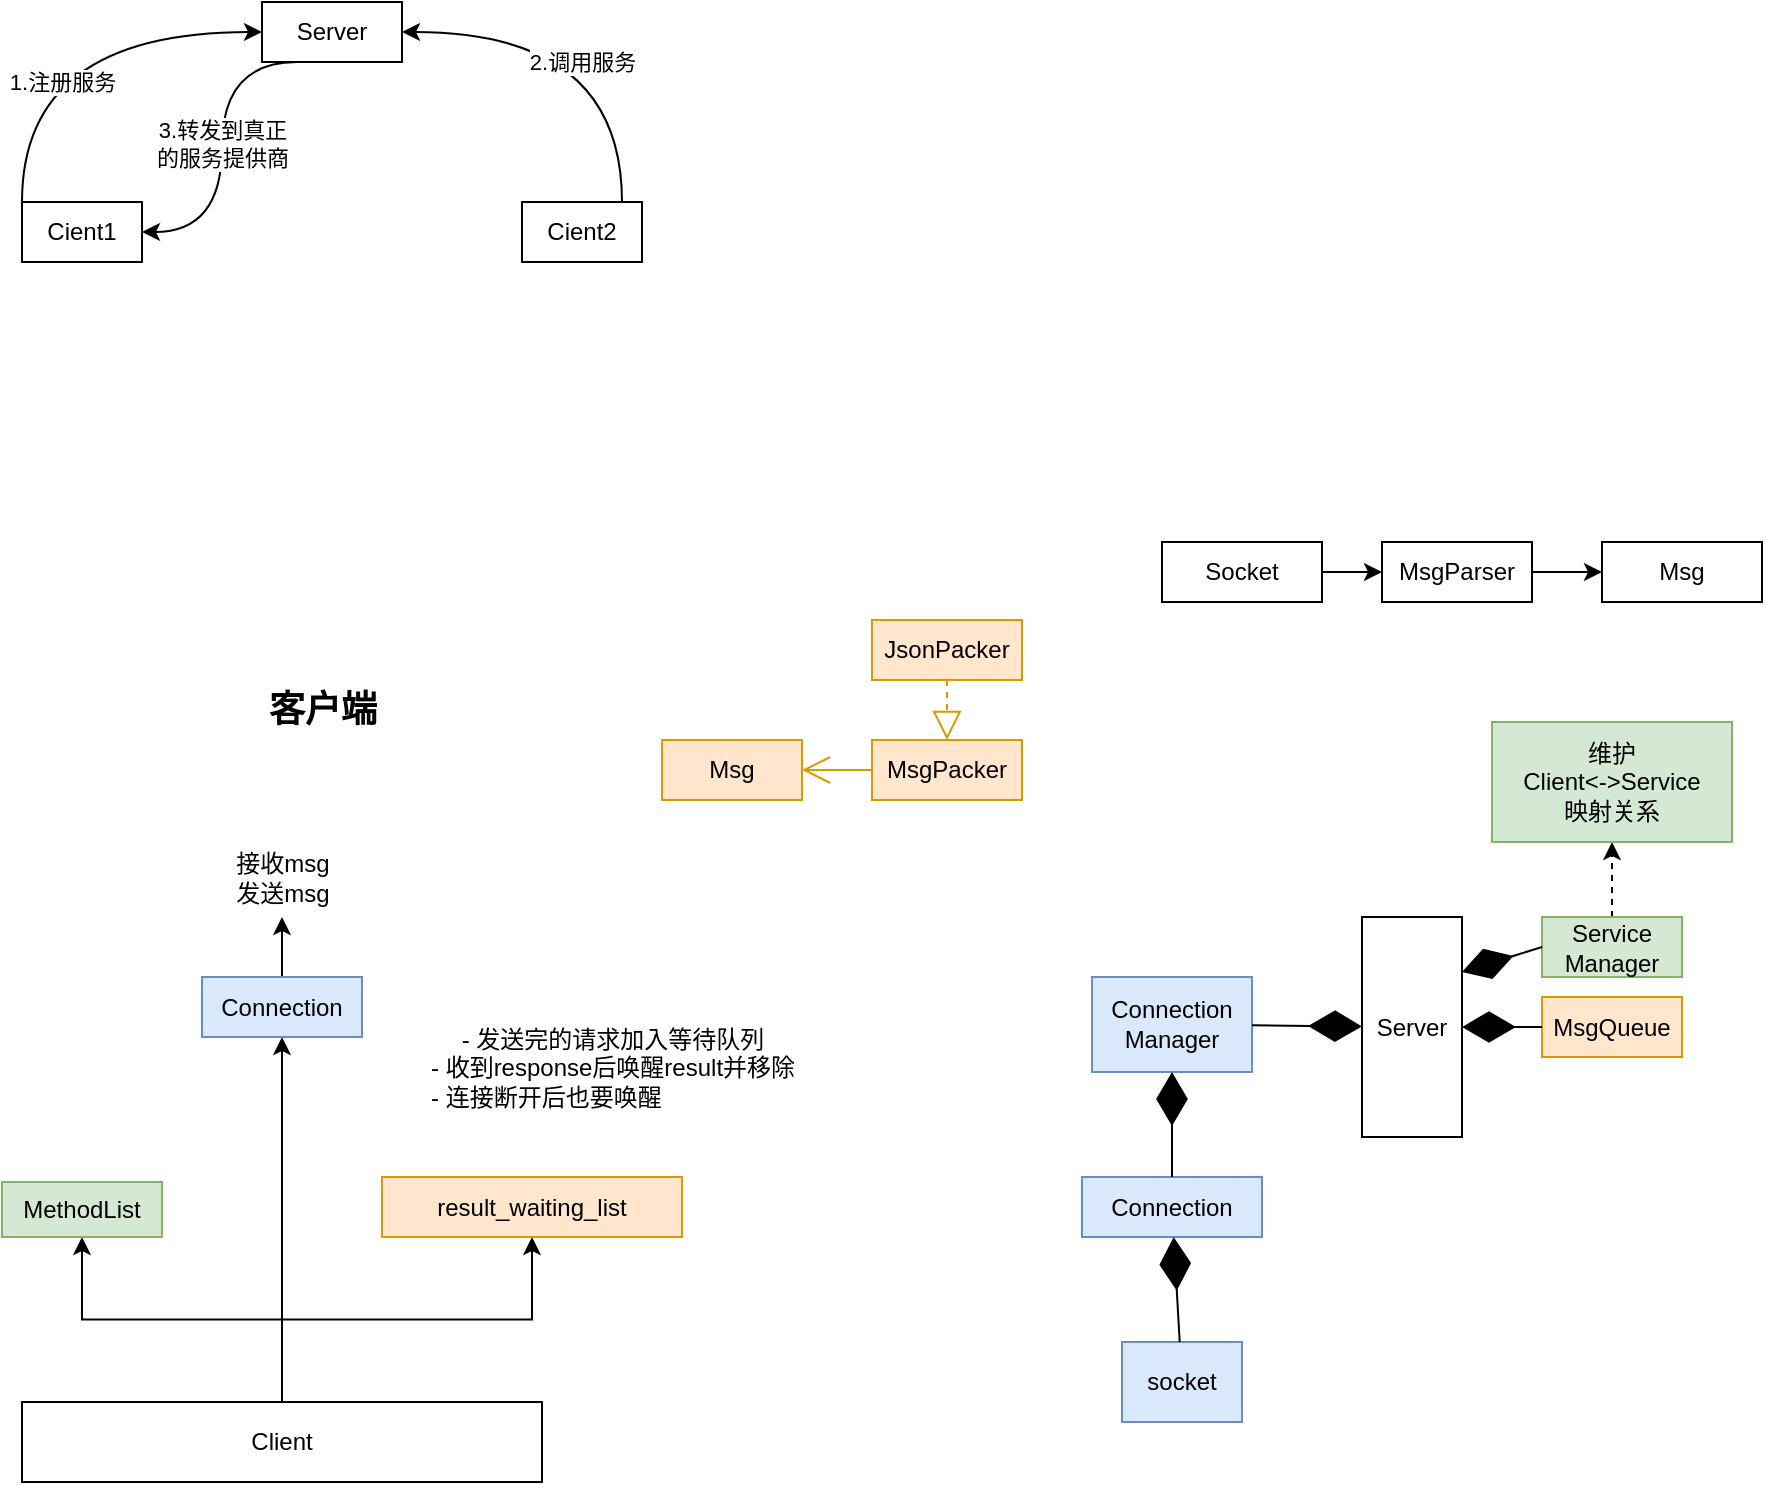 <mxfile version="21.6.8" type="device" pages="2">
  <diagram id="yhYb1_Pa4KEcqXSGW6nk" name="Page-1">
    <mxGraphModel dx="1220" dy="828" grid="1" gridSize="10" guides="1" tooltips="1" connect="1" arrows="1" fold="1" page="1" pageScale="1" pageWidth="1169" pageHeight="827" math="0" shadow="0">
      <root>
        <mxCell id="0" />
        <mxCell id="1" parent="0" />
        <mxCell id="2" value="Msg" style="whiteSpace=wrap;html=1;fillColor=#ffe6cc;strokeColor=#d79b00;" parent="1" vertex="1">
          <mxGeometry x="350" y="409" width="70" height="30" as="geometry" />
        </mxCell>
        <mxCell id="3" value="MsgPacker" style="whiteSpace=wrap;html=1;fillColor=#ffe6cc;strokeColor=#d79b00;" parent="1" vertex="1">
          <mxGeometry x="455" y="409" width="75" height="30" as="geometry" />
        </mxCell>
        <mxCell id="4" value="JsonPacker" style="whiteSpace=wrap;html=1;fillColor=#ffe6cc;strokeColor=#d79b00;" parent="1" vertex="1">
          <mxGeometry x="455" y="349" width="75" height="30" as="geometry" />
        </mxCell>
        <mxCell id="6" value="" style="endArrow=block;dashed=1;endFill=0;endSize=12;html=1;entryX=0.5;entryY=0;entryDx=0;entryDy=0;exitX=0.5;exitY=1;exitDx=0;exitDy=0;fillColor=#ffe6cc;strokeColor=#d79b00;" parent="1" source="4" target="3" edge="1">
          <mxGeometry width="160" relative="1" as="geometry">
            <mxPoint x="480" y="259" as="sourcePoint" />
            <mxPoint x="540" y="429" as="targetPoint" />
          </mxGeometry>
        </mxCell>
        <mxCell id="7" value="" style="endArrow=open;endFill=1;endSize=12;html=1;exitX=0;exitY=0.5;exitDx=0;exitDy=0;entryX=1;entryY=0.5;entryDx=0;entryDy=0;fillColor=#ffe6cc;strokeColor=#d79b00;" parent="1" source="3" target="2" edge="1">
          <mxGeometry width="160" relative="1" as="geometry">
            <mxPoint x="380" y="429" as="sourcePoint" />
            <mxPoint x="540" y="429" as="targetPoint" />
          </mxGeometry>
        </mxCell>
        <mxCell id="8" value="Server" style="whiteSpace=wrap;html=1;" parent="1" vertex="1">
          <mxGeometry x="700" y="497.5" width="50" height="110" as="geometry" />
        </mxCell>
        <mxCell id="pMTz1dGYJ1eAVEwI1yKL-49" style="edgeStyle=orthogonalEdgeStyle;rounded=0;orthogonalLoop=1;jettySize=auto;html=1;" parent="1" source="9" target="34" edge="1">
          <mxGeometry relative="1" as="geometry" />
        </mxCell>
        <mxCell id="pMTz1dGYJ1eAVEwI1yKL-50" style="edgeStyle=orthogonalEdgeStyle;rounded=0;orthogonalLoop=1;jettySize=auto;html=1;" parent="1" source="9" target="18" edge="1">
          <mxGeometry relative="1" as="geometry" />
        </mxCell>
        <mxCell id="pMTz1dGYJ1eAVEwI1yKL-51" style="edgeStyle=orthogonalEdgeStyle;rounded=0;orthogonalLoop=1;jettySize=auto;html=1;" parent="1" source="9" target="24" edge="1">
          <mxGeometry relative="1" as="geometry" />
        </mxCell>
        <mxCell id="9" value="Client" style="whiteSpace=wrap;html=1;" parent="1" vertex="1">
          <mxGeometry x="30" y="740" width="260" height="40" as="geometry" />
        </mxCell>
        <mxCell id="10" value="Connection" style="whiteSpace=wrap;html=1;fillColor=#dae8fc;strokeColor=#6c8ebf;" parent="1" vertex="1">
          <mxGeometry x="560" y="627.5" width="90" height="30" as="geometry" />
        </mxCell>
        <mxCell id="13" value="Connection&lt;br&gt;Manager" style="whiteSpace=wrap;html=1;fillColor=#dae8fc;strokeColor=#6c8ebf;" parent="1" vertex="1">
          <mxGeometry x="565" y="527.5" width="80" height="47.5" as="geometry" />
        </mxCell>
        <mxCell id="14" value="" style="endArrow=diamondThin;endFill=1;endSize=24;html=1;" parent="1" source="10" target="13" edge="1">
          <mxGeometry width="160" relative="1" as="geometry">
            <mxPoint x="630" y="802.5" as="sourcePoint" />
            <mxPoint x="790" y="802.5" as="targetPoint" />
          </mxGeometry>
        </mxCell>
        <mxCell id="15" value="" style="endArrow=diamondThin;endFill=1;endSize=24;html=1;" parent="1" source="13" target="8" edge="1">
          <mxGeometry width="160" relative="1" as="geometry">
            <mxPoint x="760" y="692.5" as="sourcePoint" />
            <mxPoint x="920" y="692.5" as="targetPoint" />
          </mxGeometry>
        </mxCell>
        <mxCell id="16" value="socket" style="whiteSpace=wrap;html=1;fillColor=#dae8fc;strokeColor=#6c8ebf;" parent="1" vertex="1">
          <mxGeometry x="580" y="710" width="60" height="40" as="geometry" />
        </mxCell>
        <mxCell id="17" value="" style="endArrow=diamondThin;endFill=1;endSize=24;html=1;" parent="1" source="16" target="10" edge="1">
          <mxGeometry width="160" relative="1" as="geometry">
            <mxPoint x="540" y="702.5" as="sourcePoint" />
            <mxPoint x="700" y="702.5" as="targetPoint" />
          </mxGeometry>
        </mxCell>
        <mxCell id="pMTz1dGYJ1eAVEwI1yKL-53" style="edgeStyle=orthogonalEdgeStyle;rounded=0;orthogonalLoop=1;jettySize=auto;html=1;" parent="1" source="18" target="pMTz1dGYJ1eAVEwI1yKL-52" edge="1">
          <mxGeometry relative="1" as="geometry" />
        </mxCell>
        <mxCell id="18" value="Connection" style="whiteSpace=wrap;html=1;fillColor=#dae8fc;strokeColor=#6c8ebf;" parent="1" vertex="1">
          <mxGeometry x="120" y="527.5" width="80" height="30" as="geometry" />
        </mxCell>
        <mxCell id="20" value="MsgQueue" style="whiteSpace=wrap;html=1;fillColor=#ffe6cc;strokeColor=#d79b00;" parent="1" vertex="1">
          <mxGeometry x="790" y="537.5" width="70" height="30" as="geometry" />
        </mxCell>
        <mxCell id="21" value="" style="endArrow=diamondThin;endFill=1;endSize=24;html=1;entryX=1;entryY=0.5;entryDx=0;entryDy=0;exitX=0;exitY=0.5;exitDx=0;exitDy=0;" parent="1" source="20" target="8" edge="1">
          <mxGeometry width="160" relative="1" as="geometry">
            <mxPoint x="980" y="557.5" as="sourcePoint" />
            <mxPoint x="1140" y="557.5" as="targetPoint" />
          </mxGeometry>
        </mxCell>
        <mxCell id="36" style="edgeStyle=none;html=1;entryX=0.5;entryY=1;entryDx=0;entryDy=0;dashed=1;fontSize=12;startArrow=none;startFill=0;" parent="1" source="22" target="35" edge="1">
          <mxGeometry relative="1" as="geometry" />
        </mxCell>
        <mxCell id="22" value="Service&lt;br&gt;Manager" style="whiteSpace=wrap;html=1;fillColor=#d5e8d4;strokeColor=#82b366;" parent="1" vertex="1">
          <mxGeometry x="790" y="497.5" width="70" height="30" as="geometry" />
        </mxCell>
        <mxCell id="23" value="" style="endArrow=diamondThin;endFill=1;endSize=24;html=1;entryX=1;entryY=0.25;entryDx=0;entryDy=0;exitX=0;exitY=0.5;exitDx=0;exitDy=0;" parent="1" source="22" target="8" edge="1">
          <mxGeometry width="160" relative="1" as="geometry">
            <mxPoint x="980" y="557.5" as="sourcePoint" />
            <mxPoint x="1140" y="557.5" as="targetPoint" />
          </mxGeometry>
        </mxCell>
        <mxCell id="24" value="result_waiting_list" style="whiteSpace=wrap;html=1;fillColor=#ffe6cc;strokeColor=#d79b00;" parent="1" vertex="1">
          <mxGeometry x="210" y="627.5" width="150" height="30" as="geometry" />
        </mxCell>
        <mxCell id="34" value="MethodList" style="rounded=0;whiteSpace=wrap;html=1;fontSize=12;fillColor=#d5e8d4;strokeColor=#82b366;" parent="1" vertex="1">
          <mxGeometry x="20" y="630" width="80" height="27.5" as="geometry" />
        </mxCell>
        <mxCell id="35" value="维护&lt;br&gt;Client&amp;lt;-&amp;gt;Service&lt;br&gt;映射关系" style="whiteSpace=wrap;html=1;fontSize=12;fillColor=#d5e8d4;strokeColor=#82b366;" parent="1" vertex="1">
          <mxGeometry x="765" y="400" width="120" height="60" as="geometry" />
        </mxCell>
        <mxCell id="vuD3TyZAoR7QyT98AIXM-40" style="rounded=0;orthogonalLoop=1;jettySize=auto;html=1;" parent="1" source="vuD3TyZAoR7QyT98AIXM-38" target="vuD3TyZAoR7QyT98AIXM-39" edge="1">
          <mxGeometry relative="1" as="geometry" />
        </mxCell>
        <mxCell id="vuD3TyZAoR7QyT98AIXM-38" value="MsgParser" style="whiteSpace=wrap;html=1;" parent="1" vertex="1">
          <mxGeometry x="710" y="310" width="75" height="30" as="geometry" />
        </mxCell>
        <mxCell id="vuD3TyZAoR7QyT98AIXM-39" value="Msg" style="whiteSpace=wrap;html=1;" parent="1" vertex="1">
          <mxGeometry x="820" y="310" width="80" height="30" as="geometry" />
        </mxCell>
        <mxCell id="vuD3TyZAoR7QyT98AIXM-42" style="rounded=0;orthogonalLoop=1;jettySize=auto;html=1;" parent="1" source="vuD3TyZAoR7QyT98AIXM-41" target="vuD3TyZAoR7QyT98AIXM-38" edge="1">
          <mxGeometry relative="1" as="geometry" />
        </mxCell>
        <mxCell id="vuD3TyZAoR7QyT98AIXM-41" value="Socket" style="whiteSpace=wrap;html=1;" parent="1" vertex="1">
          <mxGeometry x="600" y="310" width="80" height="30" as="geometry" />
        </mxCell>
        <mxCell id="pMTz1dGYJ1eAVEwI1yKL-38" value="客户端" style="text;html=1;align=center;verticalAlign=middle;resizable=0;points=[];autosize=1;strokeColor=none;fillColor=none;fontSize=18;fontStyle=1" parent="1" vertex="1">
          <mxGeometry x="140" y="374" width="80" height="40" as="geometry" />
        </mxCell>
        <mxCell id="pMTz1dGYJ1eAVEwI1yKL-47" style="edgeStyle=orthogonalEdgeStyle;rounded=0;orthogonalLoop=1;jettySize=auto;html=1;curved=1;exitX=0.25;exitY=1;exitDx=0;exitDy=0;" parent="1" source="pMTz1dGYJ1eAVEwI1yKL-39" target="pMTz1dGYJ1eAVEwI1yKL-40" edge="1">
          <mxGeometry relative="1" as="geometry">
            <Array as="points">
              <mxPoint x="130" y="70" />
              <mxPoint x="130" y="155" />
            </Array>
          </mxGeometry>
        </mxCell>
        <mxCell id="pMTz1dGYJ1eAVEwI1yKL-48" value="3.转发到真正&lt;br&gt;的服务提供商" style="edgeLabel;html=1;align=center;verticalAlign=middle;resizable=0;points=[];" parent="pMTz1dGYJ1eAVEwI1yKL-47" vertex="1" connectable="0">
          <mxGeometry x="-0.497" y="-19" relative="1" as="geometry">
            <mxPoint x="19" y="37" as="offset" />
          </mxGeometry>
        </mxCell>
        <mxCell id="pMTz1dGYJ1eAVEwI1yKL-39" value="Server" style="whiteSpace=wrap;html=1;" parent="1" vertex="1">
          <mxGeometry x="150" y="40" width="70" height="30" as="geometry" />
        </mxCell>
        <mxCell id="pMTz1dGYJ1eAVEwI1yKL-41" style="edgeStyle=orthogonalEdgeStyle;rounded=0;orthogonalLoop=1;jettySize=auto;html=1;curved=1;" parent="1" source="pMTz1dGYJ1eAVEwI1yKL-40" target="pMTz1dGYJ1eAVEwI1yKL-39" edge="1">
          <mxGeometry relative="1" as="geometry">
            <Array as="points">
              <mxPoint x="30" y="55" />
            </Array>
          </mxGeometry>
        </mxCell>
        <mxCell id="pMTz1dGYJ1eAVEwI1yKL-42" value="1.注册服务" style="edgeLabel;html=1;align=center;verticalAlign=middle;resizable=0;points=[];" parent="pMTz1dGYJ1eAVEwI1yKL-41" vertex="1" connectable="0">
          <mxGeometry x="-0.289" y="-1" relative="1" as="geometry">
            <mxPoint x="19" y="13" as="offset" />
          </mxGeometry>
        </mxCell>
        <mxCell id="pMTz1dGYJ1eAVEwI1yKL-40" value="Cient1" style="whiteSpace=wrap;html=1;" parent="1" vertex="1">
          <mxGeometry x="30" y="140" width="60" height="30" as="geometry" />
        </mxCell>
        <mxCell id="pMTz1dGYJ1eAVEwI1yKL-45" style="edgeStyle=orthogonalEdgeStyle;rounded=0;orthogonalLoop=1;jettySize=auto;html=1;curved=1;" parent="1" source="pMTz1dGYJ1eAVEwI1yKL-44" target="pMTz1dGYJ1eAVEwI1yKL-39" edge="1">
          <mxGeometry relative="1" as="geometry">
            <Array as="points">
              <mxPoint x="330" y="55" />
            </Array>
          </mxGeometry>
        </mxCell>
        <mxCell id="pMTz1dGYJ1eAVEwI1yKL-46" value="2.调用服务" style="edgeLabel;html=1;align=center;verticalAlign=middle;resizable=0;points=[];" parent="pMTz1dGYJ1eAVEwI1yKL-45" vertex="1" connectable="0">
          <mxGeometry x="0.026" relative="1" as="geometry">
            <mxPoint x="-5" y="15" as="offset" />
          </mxGeometry>
        </mxCell>
        <mxCell id="pMTz1dGYJ1eAVEwI1yKL-44" value="Cient2" style="whiteSpace=wrap;html=1;" parent="1" vertex="1">
          <mxGeometry x="280" y="140" width="60" height="30" as="geometry" />
        </mxCell>
        <mxCell id="pMTz1dGYJ1eAVEwI1yKL-52" value="接收msg&lt;br&gt;发送msg" style="text;html=1;align=center;verticalAlign=middle;resizable=0;points=[];autosize=1;strokeColor=none;fillColor=none;" parent="1" vertex="1">
          <mxGeometry x="125" y="457.5" width="70" height="40" as="geometry" />
        </mxCell>
        <mxCell id="pMTz1dGYJ1eAVEwI1yKL-54" value="- 发送完的请求加入等待队列&lt;br&gt;&lt;div style=&quot;text-align: left;&quot;&gt;&lt;span style=&quot;background-color: initial;&quot;&gt;- 收到response后唤醒result并移除&lt;/span&gt;&lt;/div&gt;&lt;div style=&quot;text-align: left;&quot;&gt;&lt;span style=&quot;background-color: initial;&quot;&gt;- 连接断开后也要唤醒&lt;/span&gt;&lt;/div&gt;" style="text;html=1;align=center;verticalAlign=middle;resizable=0;points=[];autosize=1;strokeColor=none;fillColor=none;" parent="1" vertex="1">
          <mxGeometry x="220" y="543" width="210" height="60" as="geometry" />
        </mxCell>
      </root>
    </mxGraphModel>
  </diagram>
  <diagram id="daQDxsTotkg7vVYC3FDz" name="第 2 页">
    <mxGraphModel dx="1221" dy="831" grid="1" gridSize="10" guides="1" tooltips="1" connect="1" arrows="1" fold="1" page="1" pageScale="1" pageWidth="1169" pageHeight="827" math="0" shadow="0">
      <root>
        <mxCell id="0" />
        <mxCell id="1" parent="0" />
        <mxCell id="aVrMGCkJqKDmAWBI_1uk-1" value="BusConnection" style="swimlane;fontStyle=0;childLayout=stackLayout;horizontal=1;startSize=26;fillColor=none;horizontalStack=0;resizeParent=1;resizeParentMax=0;resizeLast=0;collapsible=1;marginBottom=0;whiteSpace=wrap;html=1;" vertex="1" parent="1">
          <mxGeometry x="410" y="150" width="220" height="86" as="geometry" />
        </mxCell>
        <mxCell id="aVrMGCkJqKDmAWBI_1uk-2" value="注册、反注册函数回调（供别人来调用）" style="text;strokeColor=none;fillColor=none;align=left;verticalAlign=top;spacingLeft=4;spacingRight=4;overflow=hidden;rotatable=0;points=[[0,0.5],[1,0.5]];portConstraint=eastwest;whiteSpace=wrap;html=1;" vertex="1" parent="aVrMGCkJqKDmAWBI_1uk-1">
          <mxGeometry y="26" width="220" height="34" as="geometry" />
        </mxCell>
        <mxCell id="aVrMGCkJqKDmAWBI_1uk-3" value="Call、ACall别人" style="text;strokeColor=none;fillColor=none;align=left;verticalAlign=top;spacingLeft=4;spacingRight=4;overflow=hidden;rotatable=0;points=[[0,0.5],[1,0.5]];portConstraint=eastwest;whiteSpace=wrap;html=1;" vertex="1" parent="aVrMGCkJqKDmAWBI_1uk-1">
          <mxGeometry y="60" width="220" height="26" as="geometry" />
        </mxCell>
        <mxCell id="aVrMGCkJqKDmAWBI_1uk-5" value="BusRouter" style="swimlane;fontStyle=0;childLayout=stackLayout;horizontal=1;startSize=26;fillColor=none;horizontalStack=0;resizeParent=1;resizeParentMax=0;resizeLast=0;collapsible=1;marginBottom=0;whiteSpace=wrap;html=1;" vertex="1" parent="1">
          <mxGeometry x="320" y="350" width="140" height="104" as="geometry" />
        </mxCell>
        <mxCell id="aVrMGCkJqKDmAWBI_1uk-6" value="&lt;b&gt;路由表&lt;/b&gt;" style="text;strokeColor=none;fillColor=none;align=left;verticalAlign=top;spacingLeft=4;spacingRight=4;overflow=hidden;rotatable=0;points=[[0,0.5],[1,0.5]];portConstraint=eastwest;whiteSpace=wrap;html=1;" vertex="1" parent="aVrMGCkJqKDmAWBI_1uk-5">
          <mxGeometry y="26" width="140" height="26" as="geometry" />
        </mxCell>
        <mxCell id="aVrMGCkJqKDmAWBI_1uk-7" value="Add、Remove" style="text;strokeColor=none;fillColor=none;align=left;verticalAlign=top;spacingLeft=4;spacingRight=4;overflow=hidden;rotatable=0;points=[[0,0.5],[1,0.5]];portConstraint=eastwest;whiteSpace=wrap;html=1;" vertex="1" parent="aVrMGCkJqKDmAWBI_1uk-5">
          <mxGeometry y="52" width="140" height="26" as="geometry" />
        </mxCell>
        <mxCell id="aVrMGCkJqKDmAWBI_1uk-8" value="Next（） -&amp;gt; 目标是啥" style="text;strokeColor=none;fillColor=none;align=left;verticalAlign=top;spacingLeft=4;spacingRight=4;overflow=hidden;rotatable=0;points=[[0,0.5],[1,0.5]];portConstraint=eastwest;whiteSpace=wrap;html=1;" vertex="1" parent="aVrMGCkJqKDmAWBI_1uk-5">
          <mxGeometry y="78" width="140" height="26" as="geometry" />
        </mxCell>
        <mxCell id="aVrMGCkJqKDmAWBI_1uk-10" value="BusClient" style="swimlane;fontStyle=0;childLayout=stackLayout;horizontal=1;startSize=26;fillColor=none;horizontalStack=0;resizeParent=1;resizeParentMax=0;resizeLast=0;collapsible=1;marginBottom=0;whiteSpace=wrap;html=1;" vertex="1" parent="1">
          <mxGeometry x="90" y="154" width="180" height="78" as="geometry" />
        </mxCell>
        <mxCell id="aVrMGCkJqKDmAWBI_1uk-11" value="BusConnection bus_conn_;" style="text;strokeColor=none;fillColor=none;align=left;verticalAlign=top;spacingLeft=4;spacingRight=4;overflow=hidden;rotatable=0;points=[[0,0.5],[1,0.5]];portConstraint=eastwest;whiteSpace=wrap;html=1;" vertex="1" parent="aVrMGCkJqKDmAWBI_1uk-10">
          <mxGeometry y="26" width="180" height="26" as="geometry" />
        </mxCell>
        <mxCell id="aVrMGCkJqKDmAWBI_1uk-12" value="TcpConnection trans_conn_;" style="text;strokeColor=none;fillColor=none;align=left;verticalAlign=top;spacingLeft=4;spacingRight=4;overflow=hidden;rotatable=0;points=[[0,0.5],[1,0.5]];portConstraint=eastwest;whiteSpace=wrap;html=1;" vertex="1" parent="aVrMGCkJqKDmAWBI_1uk-10">
          <mxGeometry y="52" width="180" height="26" as="geometry" />
        </mxCell>
        <mxCell id="aVrMGCkJqKDmAWBI_1uk-14" value="BusServer" style="swimlane;fontStyle=0;childLayout=stackLayout;horizontal=1;startSize=26;fillColor=none;horizontalStack=0;resizeParent=1;resizeParentMax=0;resizeLast=0;collapsible=1;marginBottom=0;whiteSpace=wrap;html=1;" vertex="1" parent="1">
          <mxGeometry x="80" y="350" width="140" height="104" as="geometry" />
        </mxCell>
        <mxCell id="aVrMGCkJqKDmAWBI_1uk-15" value="BusRouter router" style="text;strokeColor=none;fillColor=none;align=left;verticalAlign=top;spacingLeft=4;spacingRight=4;overflow=hidden;rotatable=0;points=[[0,0.5],[1,0.5]];portConstraint=eastwest;whiteSpace=wrap;html=1;" vertex="1" parent="aVrMGCkJqKDmAWBI_1uk-14">
          <mxGeometry y="26" width="140" height="26" as="geometry" />
        </mxCell>
        <mxCell id="aVrMGCkJqKDmAWBI_1uk-16" value="+ field: type" style="text;strokeColor=none;fillColor=none;align=left;verticalAlign=top;spacingLeft=4;spacingRight=4;overflow=hidden;rotatable=0;points=[[0,0.5],[1,0.5]];portConstraint=eastwest;whiteSpace=wrap;html=1;" vertex="1" parent="aVrMGCkJqKDmAWBI_1uk-14">
          <mxGeometry y="52" width="140" height="26" as="geometry" />
        </mxCell>
        <mxCell id="aVrMGCkJqKDmAWBI_1uk-17" value="+ field: type" style="text;strokeColor=none;fillColor=none;align=left;verticalAlign=top;spacingLeft=4;spacingRight=4;overflow=hidden;rotatable=0;points=[[0,0.5],[1,0.5]];portConstraint=eastwest;whiteSpace=wrap;html=1;" vertex="1" parent="aVrMGCkJqKDmAWBI_1uk-14">
          <mxGeometry y="78" width="140" height="26" as="geometry" />
        </mxCell>
        <mxCell id="aVrMGCkJqKDmAWBI_1uk-19" value="路由表&lt;br&gt;输入函数名&lt;br&gt;返回BusConnection" style="whiteSpace=wrap;html=1;" vertex="1" parent="1">
          <mxGeometry x="330" y="540" width="120" height="60" as="geometry" />
        </mxCell>
        <mxCell id="aVrMGCkJqKDmAWBI_1uk-20" style="edgeStyle=orthogonalEdgeStyle;rounded=0;orthogonalLoop=1;jettySize=auto;html=1;" edge="1" parent="1" source="aVrMGCkJqKDmAWBI_1uk-11" target="aVrMGCkJqKDmAWBI_1uk-1">
          <mxGeometry relative="1" as="geometry" />
        </mxCell>
        <mxCell id="aVrMGCkJqKDmAWBI_1uk-22" style="edgeStyle=orthogonalEdgeStyle;rounded=0;orthogonalLoop=1;jettySize=auto;html=1;" edge="1" parent="1" source="aVrMGCkJqKDmAWBI_1uk-15" target="aVrMGCkJqKDmAWBI_1uk-5">
          <mxGeometry relative="1" as="geometry" />
        </mxCell>
        <mxCell id="aVrMGCkJqKDmAWBI_1uk-23" style="edgeStyle=orthogonalEdgeStyle;rounded=0;orthogonalLoop=1;jettySize=auto;html=1;exitX=1;exitY=0.5;exitDx=0;exitDy=0;" edge="1" parent="1" source="aVrMGCkJqKDmAWBI_1uk-6" target="aVrMGCkJqKDmAWBI_1uk-19">
          <mxGeometry relative="1" as="geometry" />
        </mxCell>
      </root>
    </mxGraphModel>
  </diagram>
</mxfile>
